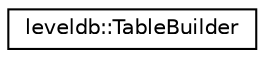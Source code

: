 digraph "Graphical Class Hierarchy"
{
  edge [fontname="Helvetica",fontsize="10",labelfontname="Helvetica",labelfontsize="10"];
  node [fontname="Helvetica",fontsize="10",shape=record];
  rankdir="LR";
  Node1 [label="leveldb::TableBuilder",height=0.2,width=0.4,color="black", fillcolor="white", style="filled",URL="$classleveldb_1_1_table_builder.html"];
}
